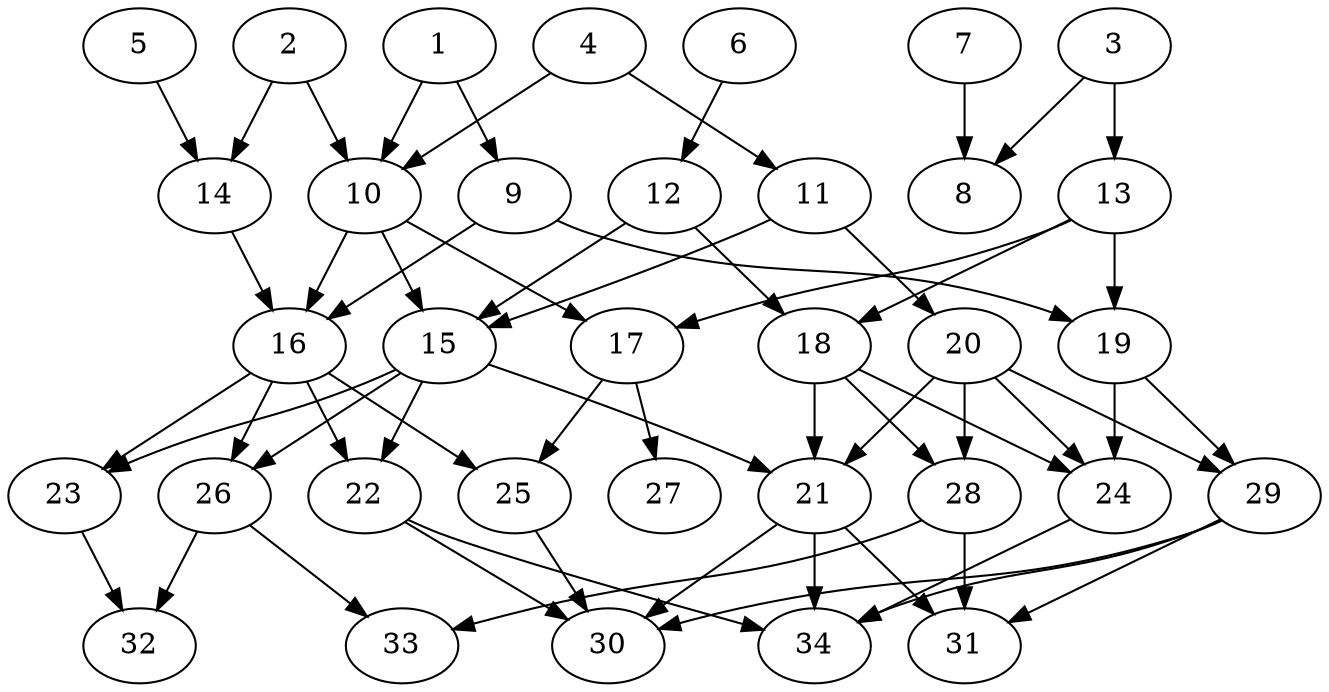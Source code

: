 // DAG (tier=2-normal, mode=compute, n=34, ccr=0.386, fat=0.586, density=0.444, regular=0.518, jump=0.104, mindata=524288, maxdata=8388608)
// DAG automatically generated by daggen at Sun Aug 24 16:33:33 2025
// /home/ermia/Project/Environments/daggen/bin/daggen --dot --ccr 0.386 --fat 0.586 --regular 0.518 --density 0.444 --jump 0.104 --mindata 524288 --maxdata 8388608 -n 34 
digraph G {
  1 [size="157424812211314884608", alpha="0.15", expect_size="78712406105657442304"]
  1 -> 9 [size ="233241294405632"]
  1 -> 10 [size ="233241294405632"]
  2 [size="140182711742924587008", alpha="0.16", expect_size="70091355871462293504"]
  2 -> 10 [size ="215883586732032"]
  2 -> 14 [size ="215883586732032"]
  3 [size="259062898835930656", alpha="0.11", expect_size="129531449417965328"]
  3 -> 8 [size ="130419777339392"]
  3 -> 13 [size ="130419777339392"]
  4 [size="8577056131489202176", alpha="0.11", expect_size="4288528065744601088"]
  4 -> 10 [size ="33520885956608"]
  4 -> 11 [size ="33520885956608"]
  5 [size="19443929385558605824", alpha="0.08", expect_size="9721964692779302912"]
  5 -> 14 [size ="57846800580608"]
  6 [size="664138363167147", alpha="0.19", expect_size="332069181583573"]
  6 -> 12 [size ="17346332721152"]
  7 [size="11558382890530111488", alpha="0.16", expect_size="5779191445265055744"]
  7 -> 8 [size ="40896678592512"]
  8 [size="104513734180864000000", alpha="0.03", expect_size="52256867090432000000"]
  9 [size="57946945140121665536", alpha="0.00", expect_size="28973472570060832768"]
  9 -> 16 [size ="119796377059328"]
  9 -> 19 [size ="119796377059328"]
  10 [size="79500620559567712", alpha="0.20", expect_size="39750310279783856"]
  10 -> 15 [size ="176732032204800"]
  10 -> 16 [size ="176732032204800"]
  10 -> 17 [size ="176732032204800"]
  11 [size="7813389964620352", alpha="0.18", expect_size="3906694982310176"]
  11 -> 15 [size ="293593361154048"]
  11 -> 20 [size ="293593361154048"]
  12 [size="76522255637821784064", alpha="0.15", expect_size="38261127818910892032"]
  12 -> 15 [size ="144194433712128"]
  12 -> 18 [size ="144194433712128"]
  13 [size="486666551314375296", alpha="0.18", expect_size="243333275657187648"]
  13 -> 17 [size ="354745919209472"]
  13 -> 18 [size ="354745919209472"]
  13 -> 19 [size ="354745919209472"]
  14 [size="493644374959789703168", alpha="0.03", expect_size="246822187479894851584"]
  14 -> 16 [size ="499688608366592"]
  15 [size="10345112926259466", alpha="0.06", expect_size="5172556463129733"]
  15 -> 21 [size ="342846175444992"]
  15 -> 22 [size ="342846175444992"]
  15 -> 23 [size ="342846175444992"]
  15 -> 26 [size ="342846175444992"]
  16 [size="367347216860122710016", alpha="0.05", expect_size="183673608430061355008"]
  16 -> 22 [size ="410337450917888"]
  16 -> 23 [size ="410337450917888"]
  16 -> 25 [size ="410337450917888"]
  16 -> 26 [size ="410337450917888"]
  17 [size="6884536449073339", alpha="0.04", expect_size="3442268224536669"]
  17 -> 25 [size ="252005201215488"]
  17 -> 27 [size ="252005201215488"]
  18 [size="60141497026600144", alpha="0.02", expect_size="30070748513300072"]
  18 -> 21 [size ="100192997081088"]
  18 -> 24 [size ="100192997081088"]
  18 -> 28 [size ="100192997081088"]
  19 [size="61705546869973712896", alpha="0.18", expect_size="30852773434986856448"]
  19 -> 24 [size ="124922152091648"]
  19 -> 29 [size ="124922152091648"]
  20 [size="4373249637081500", alpha="0.05", expect_size="2186624818540750"]
  20 -> 21 [size ="138274458828800"]
  20 -> 24 [size ="138274458828800"]
  20 -> 28 [size ="138274458828800"]
  20 -> 29 [size ="138274458828800"]
  21 [size="921396916107119744", alpha="0.15", expect_size="460698458053559872"]
  21 -> 30 [size ="388459868979200"]
  21 -> 31 [size ="388459868979200"]
  21 -> 34 [size ="388459868979200"]
  22 [size="42200209250208392", alpha="0.04", expect_size="21100104625104196"]
  22 -> 30 [size ="118279582515200"]
  22 -> 34 [size ="118279582515200"]
  23 [size="6050519385916848", alpha="0.05", expect_size="3025259692958424"]
  23 -> 32 [size ="107151682961408"]
  24 [size="492973324764218880", alpha="0.04", expect_size="246486662382109440"]
  24 -> 34 [size ="183652138876928"]
  25 [size="20622038244836507648", alpha="0.13", expect_size="10311019122418253824"]
  25 -> 30 [size ="60160445775872"]
  26 [size="17437174892062112", alpha="0.07", expect_size="8718587446031056"]
  26 -> 32 [size ="466839456972800"]
  26 -> 33 [size ="466839456972800"]
  27 [size="7888395046188220416", alpha="0.13", expect_size="3944197523094110208"]
  28 [size="61297694793238672", alpha="0.20", expect_size="30648847396619336"]
  28 -> 31 [size ="25106264883200"]
  28 -> 33 [size ="25106264883200"]
  29 [size="215847971681560690688", alpha="0.02", expect_size="107923985840780345344"]
  29 -> 30 [size ="287864847859712"]
  29 -> 31 [size ="287864847859712"]
  29 -> 34 [size ="287864847859712"]
  30 [size="235714219364342", alpha="0.09", expect_size="117857109682171"]
  31 [size="97453866423750230016", alpha="0.01", expect_size="48726933211875115008"]
  32 [size="246003467975200342016", alpha="0.00", expect_size="123001733987600171008"]
  33 [size="1087724767781869312", alpha="0.18", expect_size="543862383890934656"]
  34 [size="4489381278797266944", alpha="0.07", expect_size="2244690639398633472"]
}
